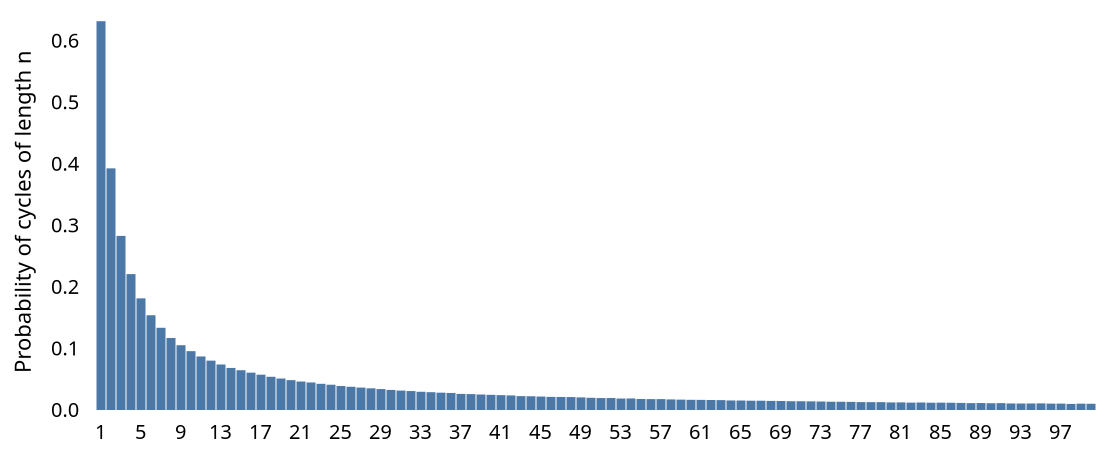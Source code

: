 {"$schema":"https://vega.github.io/schema/vega-lite/v2.json","width":500,"height":200,"data":{"values":[{"len":1,"p":0.631794},{"len":2,"p":0.392676},{"len":3,"p":0.282918},{"len":4,"p":0.220844},{"len":5,"p":0.181388},{"len":6,"p":0.153984},{"len":7,"p":0.133594},{"len":8,"p":0.117008},{"len":9,"p":0.10526},{"len":10,"p":0.0956},{"len":11,"p":0.086998},{"len":12,"p":0.080214},{"len":13,"p":0.073956},{"len":14,"p":0.068358},{"len":15,"p":0.064648},{"len":16,"p":0.060674},{"len":17,"p":0.05737},{"len":18,"p":0.053954},{"len":19,"p":0.051156},{"len":20,"p":0.048514},{"len":21,"p":0.046264},{"len":22,"p":0.04475},{"len":23,"p":0.042574},{"len":24,"p":0.041066},{"len":25,"p":0.038984},{"len":26,"p":0.037722},{"len":27,"p":0.036452},{"len":28,"p":0.035224},{"len":29,"p":0.03402},{"len":30,"p":0.032624},{"len":31,"p":0.031542},{"len":32,"p":0.030778},{"len":33,"p":0.029628},{"len":34,"p":0.028944},{"len":35,"p":0.028144},{"len":36,"p":0.02771},{"len":37,"p":0.026144},{"len":38,"p":0.02585},{"len":39,"p":0.025182},{"len":40,"p":0.024648},{"len":41,"p":0.02414},{"len":42,"p":0.023664},{"len":43,"p":0.02255},{"len":44,"p":0.022332},{"len":45,"p":0.02185},{"len":46,"p":0.021324},{"len":47,"p":0.02118},{"len":48,"p":0.021022},{"len":49,"p":0.020484},{"len":50,"p":0.01984},{"len":51,"p":0.019422},{"len":52,"p":0.01946},{"len":53,"p":0.018646},{"len":54,"p":0.01875},{"len":55,"p":0.017876},{"len":56,"p":0.017682},{"len":57,"p":0.017696},{"len":58,"p":0.01718},{"len":59,"p":0.016856},{"len":60,"p":0.016562},{"len":61,"p":0.016472},{"len":62,"p":0.016246},{"len":63,"p":0.016058},{"len":64,"p":0.015494},{"len":65,"p":0.015404},{"len":66,"p":0.015094},{"len":67,"p":0.015082},{"len":68,"p":0.014762},{"len":69,"p":0.01465},{"len":70,"p":0.014256},{"len":71,"p":0.014202},{"len":72,"p":0.014052},{"len":73,"p":0.013798},{"len":74,"p":0.01345},{"len":75,"p":0.013388},{"len":76,"p":0.013196},{"len":77,"p":0.012816},{"len":78,"p":0.012756},{"len":79,"p":0.01279},{"len":80,"p":0.01232},{"len":81,"p":0.012372},{"len":82,"p":0.011994},{"len":83,"p":0.012218},{"len":84,"p":0.011866},{"len":85,"p":0.011952},{"len":86,"p":0.011798},{"len":87,"p":0.011506},{"len":88,"p":0.011156},{"len":89,"p":0.01133},{"len":90,"p":0.01101},{"len":91,"p":0.011162},{"len":92,"p":0.010618},{"len":93,"p":0.010556},{"len":94,"p":0.010618},{"len":95,"p":0.01075},{"len":96,"p":0.010392},{"len":97,"p":0.010398},{"len":98,"p":0.009896},{"len":99,"p":0.010296},{"len":100,"p":0.01012}]},"mark":"bar","encoding":{"x":{"bin":false,"field":"len","type":"nominal","axis":{"labelAngle":0,"title":""}},"y":{"field":"p","type":"quantitative","axis":{"title":"Probability of cycles of length n"}}},"config":{"axis":{"titleFont":"Merriweather","titleFontWeight":"normal","labelFont":"Merriweather","grid":false,"titlePadding":9,"domain":false},"axisLeft":{"domain":false,"ticks":false,"labelPadding":8,"tickRound":true},"axisBottom":{"ticks":false,"labelOverlap":true,"labelPadding":6,"titlePadding":12},"style":{"bar":{"fill":"#666"},"cell":{"stroke":"transparent"}}}}